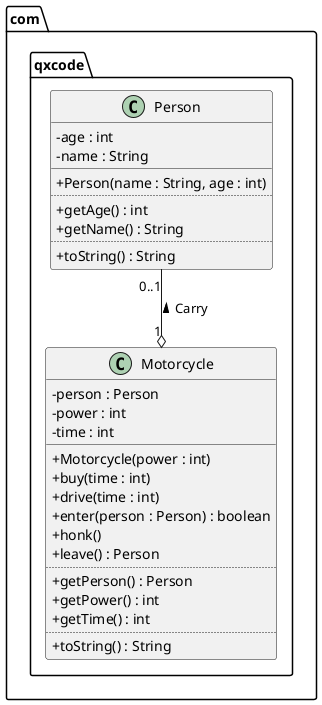 @startuml
skinparam ClassAttributeIconSize 0
package com.qxcode {
  class Motorcycle {
    - person : Person
    - power : int
    - time : int
    __
    + Motorcycle(power : int)
    + buy(time : int)
    + drive(time : int)
    + enter(person : Person) : boolean
    + honk()
    + leave() : Person
    ..
    + getPerson() : Person
    + getPower() : int
    + getTime() : int
    ..
    + toString() : String
  }
  class Person {
    - age : int
    - name : String
    __
    + Person(name : String, age : int)
    ..
    + getAge() : int
    + getName() : String
    ..
    + toString() : String
  }
}
Person "0..1" --o "1" Motorcycle : < Carry
@enduml